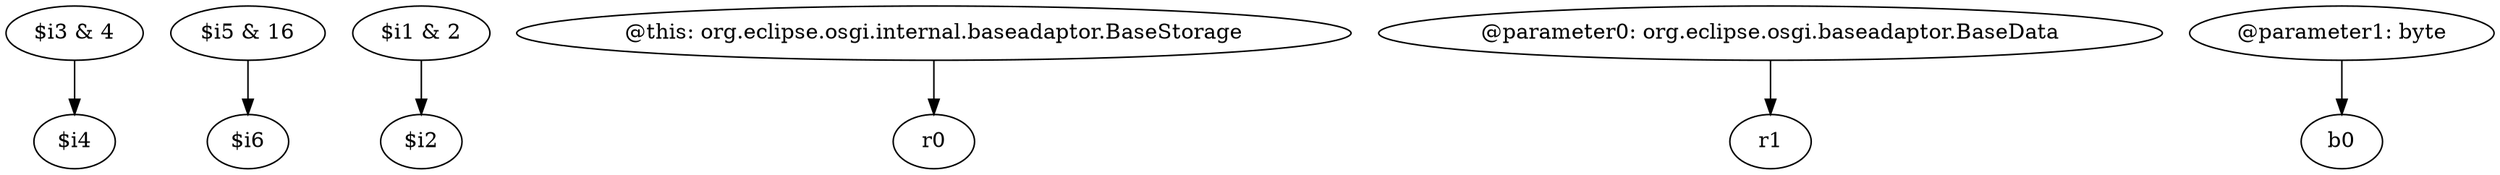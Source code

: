 digraph g {
0[label="$i3 & 4"]
1[label="$i4"]
0->1[label=""]
2[label="$i5 & 16"]
3[label="$i6"]
2->3[label=""]
4[label="$i1 & 2"]
5[label="$i2"]
4->5[label=""]
6[label="@this: org.eclipse.osgi.internal.baseadaptor.BaseStorage"]
7[label="r0"]
6->7[label=""]
8[label="@parameter0: org.eclipse.osgi.baseadaptor.BaseData"]
9[label="r1"]
8->9[label=""]
10[label="@parameter1: byte"]
11[label="b0"]
10->11[label=""]
}